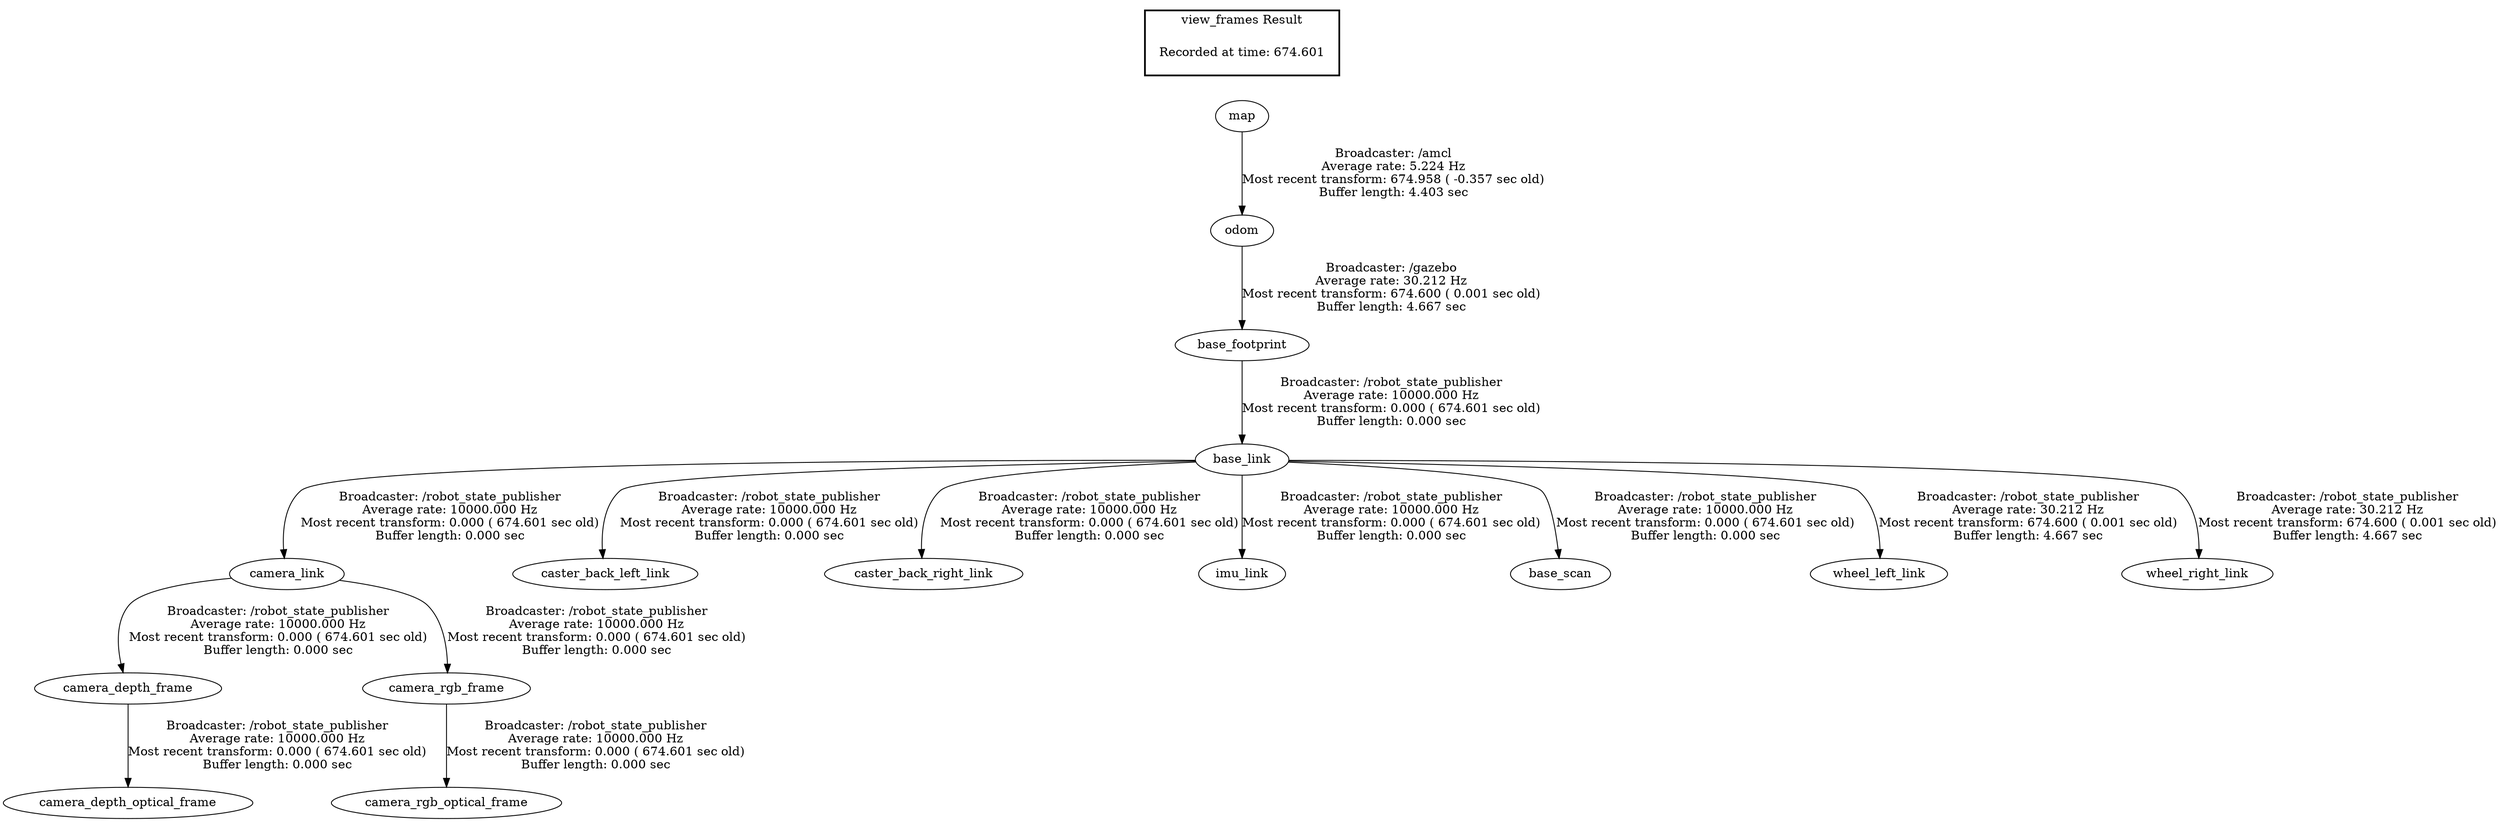 digraph G {
"base_footprint" -> "base_link"[label="Broadcaster: /robot_state_publisher\nAverage rate: 10000.000 Hz\nMost recent transform: 0.000 ( 674.601 sec old)\nBuffer length: 0.000 sec\n"];
"odom" -> "base_footprint"[label="Broadcaster: /gazebo\nAverage rate: 30.212 Hz\nMost recent transform: 674.600 ( 0.001 sec old)\nBuffer length: 4.667 sec\n"];
"camera_link" -> "camera_depth_frame"[label="Broadcaster: /robot_state_publisher\nAverage rate: 10000.000 Hz\nMost recent transform: 0.000 ( 674.601 sec old)\nBuffer length: 0.000 sec\n"];
"base_link" -> "camera_link"[label="Broadcaster: /robot_state_publisher\nAverage rate: 10000.000 Hz\nMost recent transform: 0.000 ( 674.601 sec old)\nBuffer length: 0.000 sec\n"];
"camera_depth_frame" -> "camera_depth_optical_frame"[label="Broadcaster: /robot_state_publisher\nAverage rate: 10000.000 Hz\nMost recent transform: 0.000 ( 674.601 sec old)\nBuffer length: 0.000 sec\n"];
"camera_link" -> "camera_rgb_frame"[label="Broadcaster: /robot_state_publisher\nAverage rate: 10000.000 Hz\nMost recent transform: 0.000 ( 674.601 sec old)\nBuffer length: 0.000 sec\n"];
"camera_rgb_frame" -> "camera_rgb_optical_frame"[label="Broadcaster: /robot_state_publisher\nAverage rate: 10000.000 Hz\nMost recent transform: 0.000 ( 674.601 sec old)\nBuffer length: 0.000 sec\n"];
"base_link" -> "caster_back_left_link"[label="Broadcaster: /robot_state_publisher\nAverage rate: 10000.000 Hz\nMost recent transform: 0.000 ( 674.601 sec old)\nBuffer length: 0.000 sec\n"];
"base_link" -> "caster_back_right_link"[label="Broadcaster: /robot_state_publisher\nAverage rate: 10000.000 Hz\nMost recent transform: 0.000 ( 674.601 sec old)\nBuffer length: 0.000 sec\n"];
"base_link" -> "imu_link"[label="Broadcaster: /robot_state_publisher\nAverage rate: 10000.000 Hz\nMost recent transform: 0.000 ( 674.601 sec old)\nBuffer length: 0.000 sec\n"];
"base_link" -> "base_scan"[label="Broadcaster: /robot_state_publisher\nAverage rate: 10000.000 Hz\nMost recent transform: 0.000 ( 674.601 sec old)\nBuffer length: 0.000 sec\n"];
"base_link" -> "wheel_left_link"[label="Broadcaster: /robot_state_publisher\nAverage rate: 30.212 Hz\nMost recent transform: 674.600 ( 0.001 sec old)\nBuffer length: 4.667 sec\n"];
"base_link" -> "wheel_right_link"[label="Broadcaster: /robot_state_publisher\nAverage rate: 30.212 Hz\nMost recent transform: 674.600 ( 0.001 sec old)\nBuffer length: 4.667 sec\n"];
"map" -> "odom"[label="Broadcaster: /amcl\nAverage rate: 5.224 Hz\nMost recent transform: 674.958 ( -0.357 sec old)\nBuffer length: 4.403 sec\n"];
edge [style=invis];
 subgraph cluster_legend { style=bold; color=black; label ="view_frames Result";
"Recorded at time: 674.601"[ shape=plaintext ] ;
 }->"map";
}